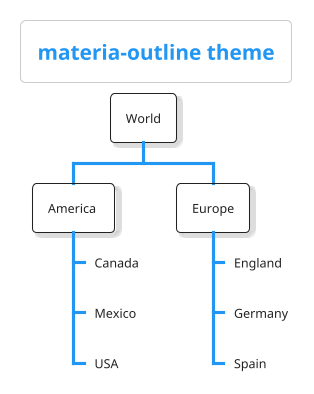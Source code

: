 ' Do not edit
' Theme Gallery
' autogenerated by script
'
@startwbs
!theme materia-outline
title materia-outline theme
* World
** America 
***_ Canada 
***_ Mexico
***_ USA
** Europe
***_  England
***_  Germany
***_  Spain
@endwbs

